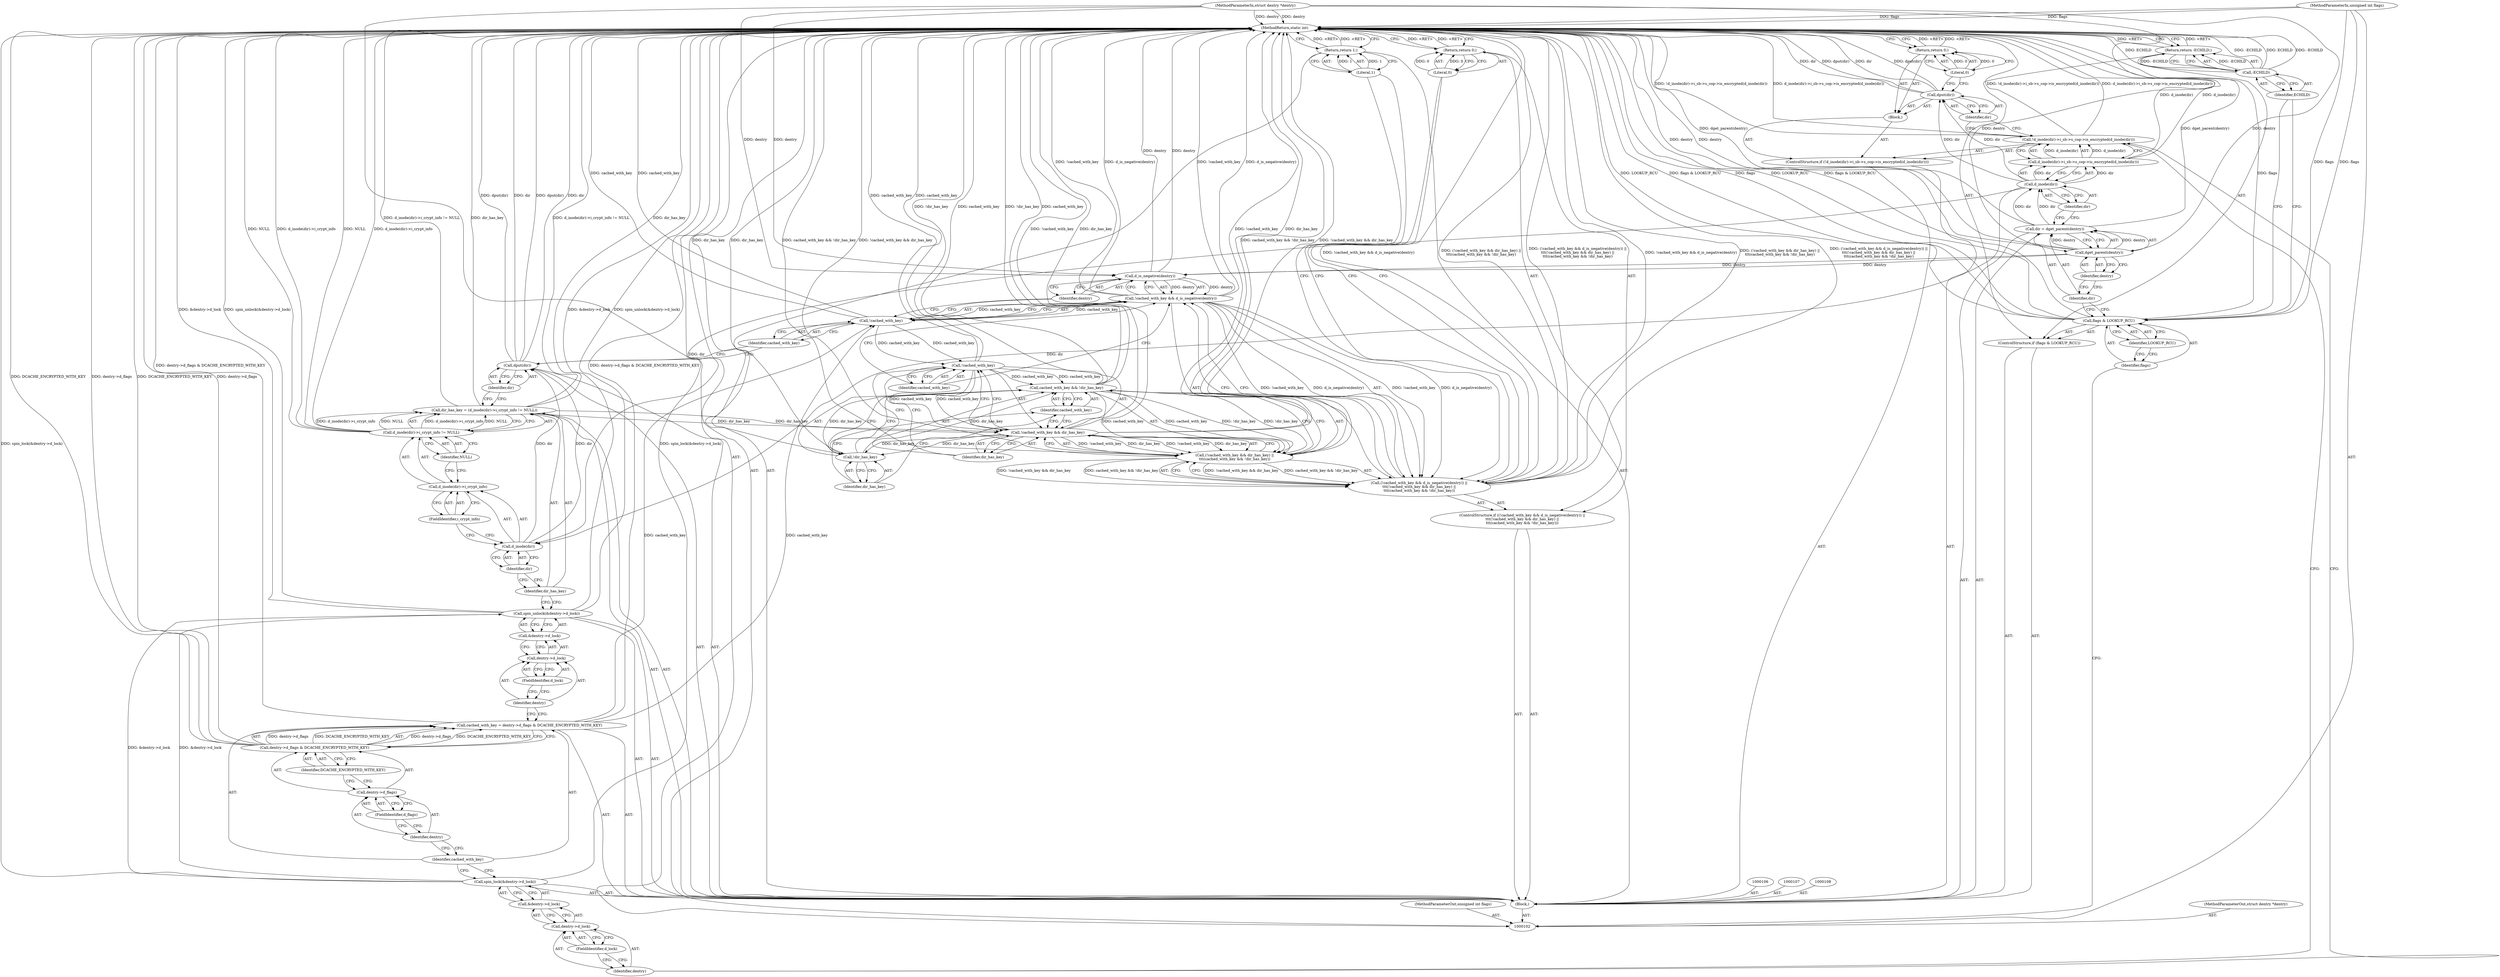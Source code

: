 digraph "0_linux_1b53cf9815bb4744958d41f3795d5d5a1d365e2d" {
"1000177" [label="(MethodReturn,static int)"];
"1000103" [label="(MethodParameterIn,struct dentry *dentry)"];
"1000255" [label="(MethodParameterOut,struct dentry *dentry)"];
"1000104" [label="(MethodParameterIn,unsigned int flags)"];
"1000256" [label="(MethodParameterOut,unsigned int flags)"];
"1000120" [label="(ControlStructure,if (!d_inode(dir)->i_sb->s_cop->is_encrypted(d_inode(dir))))"];
"1000123" [label="(Call,d_inode(dir))"];
"1000121" [label="(Call,!d_inode(dir)->i_sb->s_cop->is_encrypted(d_inode(dir)))"];
"1000124" [label="(Identifier,dir)"];
"1000122" [label="(Call,d_inode(dir)->i_sb->s_cop->is_encrypted(d_inode(dir)))"];
"1000125" [label="(Block,)"];
"1000126" [label="(Call,dput(dir))"];
"1000127" [label="(Identifier,dir)"];
"1000129" [label="(Literal,0)"];
"1000128" [label="(Return,return 0;)"];
"1000131" [label="(Call,&dentry->d_lock)"];
"1000132" [label="(Call,dentry->d_lock)"];
"1000133" [label="(Identifier,dentry)"];
"1000130" [label="(Call,spin_lock(&dentry->d_lock))"];
"1000134" [label="(FieldIdentifier,d_lock)"];
"1000135" [label="(Call,cached_with_key = dentry->d_flags & DCACHE_ENCRYPTED_WITH_KEY)"];
"1000136" [label="(Identifier,cached_with_key)"];
"1000137" [label="(Call,dentry->d_flags & DCACHE_ENCRYPTED_WITH_KEY)"];
"1000138" [label="(Call,dentry->d_flags)"];
"1000139" [label="(Identifier,dentry)"];
"1000140" [label="(FieldIdentifier,d_flags)"];
"1000141" [label="(Identifier,DCACHE_ENCRYPTED_WITH_KEY)"];
"1000143" [label="(Call,&dentry->d_lock)"];
"1000144" [label="(Call,dentry->d_lock)"];
"1000145" [label="(Identifier,dentry)"];
"1000142" [label="(Call,spin_unlock(&dentry->d_lock))"];
"1000146" [label="(FieldIdentifier,d_lock)"];
"1000147" [label="(Call,dir_has_key = (d_inode(dir)->i_crypt_info != NULL))"];
"1000148" [label="(Identifier,dir_has_key)"];
"1000149" [label="(Call,d_inode(dir)->i_crypt_info != NULL)"];
"1000150" [label="(Call,d_inode(dir)->i_crypt_info)"];
"1000151" [label="(Call,d_inode(dir))"];
"1000152" [label="(Identifier,dir)"];
"1000153" [label="(FieldIdentifier,i_crypt_info)"];
"1000154" [label="(Identifier,NULL)"];
"1000105" [label="(Block,)"];
"1000155" [label="(Call,dput(dir))"];
"1000156" [label="(Identifier,dir)"];
"1000157" [label="(ControlStructure,if ((!cached_with_key && d_is_negative(dentry)) ||\n\t\t\t(!cached_with_key && dir_has_key) ||\n\t\t\t(cached_with_key && !dir_has_key)))"];
"1000162" [label="(Call,d_is_negative(dentry))"];
"1000163" [label="(Identifier,dentry)"];
"1000158" [label="(Call,(!cached_with_key && d_is_negative(dentry)) ||\n\t\t\t(!cached_with_key && dir_has_key) ||\n\t\t\t(cached_with_key && !dir_has_key))"];
"1000159" [label="(Call,!cached_with_key && d_is_negative(dentry))"];
"1000160" [label="(Call,!cached_with_key)"];
"1000161" [label="(Identifier,cached_with_key)"];
"1000168" [label="(Identifier,dir_has_key)"];
"1000164" [label="(Call,(!cached_with_key && dir_has_key) ||\n\t\t\t(cached_with_key && !dir_has_key))"];
"1000165" [label="(Call,!cached_with_key && dir_has_key)"];
"1000166" [label="(Call,!cached_with_key)"];
"1000167" [label="(Identifier,cached_with_key)"];
"1000171" [label="(Call,!dir_has_key)"];
"1000172" [label="(Identifier,dir_has_key)"];
"1000169" [label="(Call,cached_with_key && !dir_has_key)"];
"1000170" [label="(Identifier,cached_with_key)"];
"1000173" [label="(Return,return 0;)"];
"1000174" [label="(Literal,0)"];
"1000175" [label="(Return,return 1;)"];
"1000176" [label="(Literal,1)"];
"1000112" [label="(Identifier,LOOKUP_RCU)"];
"1000109" [label="(ControlStructure,if (flags & LOOKUP_RCU))"];
"1000110" [label="(Call,flags & LOOKUP_RCU)"];
"1000111" [label="(Identifier,flags)"];
"1000115" [label="(Identifier,ECHILD)"];
"1000113" [label="(Return,return -ECHILD;)"];
"1000114" [label="(Call,-ECHILD)"];
"1000116" [label="(Call,dir = dget_parent(dentry))"];
"1000117" [label="(Identifier,dir)"];
"1000119" [label="(Identifier,dentry)"];
"1000118" [label="(Call,dget_parent(dentry))"];
"1000177" -> "1000102"  [label="AST: "];
"1000177" -> "1000113"  [label="CFG: "];
"1000177" -> "1000128"  [label="CFG: "];
"1000177" -> "1000173"  [label="CFG: "];
"1000177" -> "1000175"  [label="CFG: "];
"1000173" -> "1000177"  [label="DDG: <RET>"];
"1000175" -> "1000177"  [label="DDG: <RET>"];
"1000158" -> "1000177"  [label="DDG: !cached_with_key && d_is_negative(dentry)"];
"1000158" -> "1000177"  [label="DDG: (!cached_with_key && dir_has_key) ||\n\t\t\t(cached_with_key && !dir_has_key)"];
"1000158" -> "1000177"  [label="DDG: (!cached_with_key && d_is_negative(dentry)) ||\n\t\t\t(!cached_with_key && dir_has_key) ||\n\t\t\t(cached_with_key && !dir_has_key)"];
"1000164" -> "1000177"  [label="DDG: cached_with_key && !dir_has_key"];
"1000164" -> "1000177"  [label="DDG: !cached_with_key && dir_has_key"];
"1000104" -> "1000177"  [label="DDG: flags"];
"1000165" -> "1000177"  [label="DDG: !cached_with_key"];
"1000165" -> "1000177"  [label="DDG: dir_has_key"];
"1000126" -> "1000177"  [label="DDG: dir"];
"1000126" -> "1000177"  [label="DDG: dput(dir)"];
"1000116" -> "1000177"  [label="DDG: dget_parent(dentry)"];
"1000110" -> "1000177"  [label="DDG: LOOKUP_RCU"];
"1000110" -> "1000177"  [label="DDG: flags & LOOKUP_RCU"];
"1000110" -> "1000177"  [label="DDG: flags"];
"1000149" -> "1000177"  [label="DDG: NULL"];
"1000149" -> "1000177"  [label="DDG: d_inode(dir)->i_crypt_info"];
"1000118" -> "1000177"  [label="DDG: dentry"];
"1000135" -> "1000177"  [label="DDG: dentry->d_flags & DCACHE_ENCRYPTED_WITH_KEY"];
"1000130" -> "1000177"  [label="DDG: spin_lock(&dentry->d_lock)"];
"1000171" -> "1000177"  [label="DDG: dir_has_key"];
"1000142" -> "1000177"  [label="DDG: spin_unlock(&dentry->d_lock)"];
"1000142" -> "1000177"  [label="DDG: &dentry->d_lock"];
"1000114" -> "1000177"  [label="DDG: -ECHILD"];
"1000114" -> "1000177"  [label="DDG: ECHILD"];
"1000159" -> "1000177"  [label="DDG: !cached_with_key"];
"1000159" -> "1000177"  [label="DDG: d_is_negative(dentry)"];
"1000122" -> "1000177"  [label="DDG: d_inode(dir)"];
"1000137" -> "1000177"  [label="DDG: DCACHE_ENCRYPTED_WITH_KEY"];
"1000137" -> "1000177"  [label="DDG: dentry->d_flags"];
"1000155" -> "1000177"  [label="DDG: dput(dir)"];
"1000155" -> "1000177"  [label="DDG: dir"];
"1000166" -> "1000177"  [label="DDG: cached_with_key"];
"1000103" -> "1000177"  [label="DDG: dentry"];
"1000121" -> "1000177"  [label="DDG: !d_inode(dir)->i_sb->s_cop->is_encrypted(d_inode(dir))"];
"1000121" -> "1000177"  [label="DDG: d_inode(dir)->i_sb->s_cop->is_encrypted(d_inode(dir))"];
"1000147" -> "1000177"  [label="DDG: d_inode(dir)->i_crypt_info != NULL"];
"1000147" -> "1000177"  [label="DDG: dir_has_key"];
"1000169" -> "1000177"  [label="DDG: !dir_has_key"];
"1000169" -> "1000177"  [label="DDG: cached_with_key"];
"1000162" -> "1000177"  [label="DDG: dentry"];
"1000160" -> "1000177"  [label="DDG: cached_with_key"];
"1000128" -> "1000177"  [label="DDG: <RET>"];
"1000113" -> "1000177"  [label="DDG: <RET>"];
"1000103" -> "1000102"  [label="AST: "];
"1000103" -> "1000177"  [label="DDG: dentry"];
"1000103" -> "1000118"  [label="DDG: dentry"];
"1000103" -> "1000162"  [label="DDG: dentry"];
"1000255" -> "1000102"  [label="AST: "];
"1000104" -> "1000102"  [label="AST: "];
"1000104" -> "1000177"  [label="DDG: flags"];
"1000104" -> "1000110"  [label="DDG: flags"];
"1000256" -> "1000102"  [label="AST: "];
"1000120" -> "1000105"  [label="AST: "];
"1000121" -> "1000120"  [label="AST: "];
"1000125" -> "1000120"  [label="AST: "];
"1000123" -> "1000122"  [label="AST: "];
"1000123" -> "1000124"  [label="CFG: "];
"1000124" -> "1000123"  [label="AST: "];
"1000122" -> "1000123"  [label="CFG: "];
"1000123" -> "1000122"  [label="DDG: dir"];
"1000116" -> "1000123"  [label="DDG: dir"];
"1000123" -> "1000126"  [label="DDG: dir"];
"1000123" -> "1000151"  [label="DDG: dir"];
"1000121" -> "1000120"  [label="AST: "];
"1000121" -> "1000122"  [label="CFG: "];
"1000122" -> "1000121"  [label="AST: "];
"1000127" -> "1000121"  [label="CFG: "];
"1000133" -> "1000121"  [label="CFG: "];
"1000121" -> "1000177"  [label="DDG: !d_inode(dir)->i_sb->s_cop->is_encrypted(d_inode(dir))"];
"1000121" -> "1000177"  [label="DDG: d_inode(dir)->i_sb->s_cop->is_encrypted(d_inode(dir))"];
"1000122" -> "1000121"  [label="DDG: d_inode(dir)"];
"1000124" -> "1000123"  [label="AST: "];
"1000124" -> "1000116"  [label="CFG: "];
"1000123" -> "1000124"  [label="CFG: "];
"1000122" -> "1000121"  [label="AST: "];
"1000122" -> "1000123"  [label="CFG: "];
"1000123" -> "1000122"  [label="AST: "];
"1000121" -> "1000122"  [label="CFG: "];
"1000122" -> "1000177"  [label="DDG: d_inode(dir)"];
"1000122" -> "1000121"  [label="DDG: d_inode(dir)"];
"1000123" -> "1000122"  [label="DDG: dir"];
"1000125" -> "1000120"  [label="AST: "];
"1000126" -> "1000125"  [label="AST: "];
"1000128" -> "1000125"  [label="AST: "];
"1000126" -> "1000125"  [label="AST: "];
"1000126" -> "1000127"  [label="CFG: "];
"1000127" -> "1000126"  [label="AST: "];
"1000129" -> "1000126"  [label="CFG: "];
"1000126" -> "1000177"  [label="DDG: dir"];
"1000126" -> "1000177"  [label="DDG: dput(dir)"];
"1000123" -> "1000126"  [label="DDG: dir"];
"1000127" -> "1000126"  [label="AST: "];
"1000127" -> "1000121"  [label="CFG: "];
"1000126" -> "1000127"  [label="CFG: "];
"1000129" -> "1000128"  [label="AST: "];
"1000129" -> "1000126"  [label="CFG: "];
"1000128" -> "1000129"  [label="CFG: "];
"1000129" -> "1000128"  [label="DDG: 0"];
"1000128" -> "1000125"  [label="AST: "];
"1000128" -> "1000129"  [label="CFG: "];
"1000129" -> "1000128"  [label="AST: "];
"1000177" -> "1000128"  [label="CFG: "];
"1000128" -> "1000177"  [label="DDG: <RET>"];
"1000129" -> "1000128"  [label="DDG: 0"];
"1000131" -> "1000130"  [label="AST: "];
"1000131" -> "1000132"  [label="CFG: "];
"1000132" -> "1000131"  [label="AST: "];
"1000130" -> "1000131"  [label="CFG: "];
"1000132" -> "1000131"  [label="AST: "];
"1000132" -> "1000134"  [label="CFG: "];
"1000133" -> "1000132"  [label="AST: "];
"1000134" -> "1000132"  [label="AST: "];
"1000131" -> "1000132"  [label="CFG: "];
"1000133" -> "1000132"  [label="AST: "];
"1000133" -> "1000121"  [label="CFG: "];
"1000134" -> "1000133"  [label="CFG: "];
"1000130" -> "1000105"  [label="AST: "];
"1000130" -> "1000131"  [label="CFG: "];
"1000131" -> "1000130"  [label="AST: "];
"1000136" -> "1000130"  [label="CFG: "];
"1000130" -> "1000177"  [label="DDG: spin_lock(&dentry->d_lock)"];
"1000130" -> "1000142"  [label="DDG: &dentry->d_lock"];
"1000134" -> "1000132"  [label="AST: "];
"1000134" -> "1000133"  [label="CFG: "];
"1000132" -> "1000134"  [label="CFG: "];
"1000135" -> "1000105"  [label="AST: "];
"1000135" -> "1000137"  [label="CFG: "];
"1000136" -> "1000135"  [label="AST: "];
"1000137" -> "1000135"  [label="AST: "];
"1000145" -> "1000135"  [label="CFG: "];
"1000135" -> "1000177"  [label="DDG: dentry->d_flags & DCACHE_ENCRYPTED_WITH_KEY"];
"1000137" -> "1000135"  [label="DDG: dentry->d_flags"];
"1000137" -> "1000135"  [label="DDG: DCACHE_ENCRYPTED_WITH_KEY"];
"1000135" -> "1000160"  [label="DDG: cached_with_key"];
"1000136" -> "1000135"  [label="AST: "];
"1000136" -> "1000130"  [label="CFG: "];
"1000139" -> "1000136"  [label="CFG: "];
"1000137" -> "1000135"  [label="AST: "];
"1000137" -> "1000141"  [label="CFG: "];
"1000138" -> "1000137"  [label="AST: "];
"1000141" -> "1000137"  [label="AST: "];
"1000135" -> "1000137"  [label="CFG: "];
"1000137" -> "1000177"  [label="DDG: DCACHE_ENCRYPTED_WITH_KEY"];
"1000137" -> "1000177"  [label="DDG: dentry->d_flags"];
"1000137" -> "1000135"  [label="DDG: dentry->d_flags"];
"1000137" -> "1000135"  [label="DDG: DCACHE_ENCRYPTED_WITH_KEY"];
"1000138" -> "1000137"  [label="AST: "];
"1000138" -> "1000140"  [label="CFG: "];
"1000139" -> "1000138"  [label="AST: "];
"1000140" -> "1000138"  [label="AST: "];
"1000141" -> "1000138"  [label="CFG: "];
"1000139" -> "1000138"  [label="AST: "];
"1000139" -> "1000136"  [label="CFG: "];
"1000140" -> "1000139"  [label="CFG: "];
"1000140" -> "1000138"  [label="AST: "];
"1000140" -> "1000139"  [label="CFG: "];
"1000138" -> "1000140"  [label="CFG: "];
"1000141" -> "1000137"  [label="AST: "];
"1000141" -> "1000138"  [label="CFG: "];
"1000137" -> "1000141"  [label="CFG: "];
"1000143" -> "1000142"  [label="AST: "];
"1000143" -> "1000144"  [label="CFG: "];
"1000144" -> "1000143"  [label="AST: "];
"1000142" -> "1000143"  [label="CFG: "];
"1000144" -> "1000143"  [label="AST: "];
"1000144" -> "1000146"  [label="CFG: "];
"1000145" -> "1000144"  [label="AST: "];
"1000146" -> "1000144"  [label="AST: "];
"1000143" -> "1000144"  [label="CFG: "];
"1000145" -> "1000144"  [label="AST: "];
"1000145" -> "1000135"  [label="CFG: "];
"1000146" -> "1000145"  [label="CFG: "];
"1000142" -> "1000105"  [label="AST: "];
"1000142" -> "1000143"  [label="CFG: "];
"1000143" -> "1000142"  [label="AST: "];
"1000148" -> "1000142"  [label="CFG: "];
"1000142" -> "1000177"  [label="DDG: spin_unlock(&dentry->d_lock)"];
"1000142" -> "1000177"  [label="DDG: &dentry->d_lock"];
"1000130" -> "1000142"  [label="DDG: &dentry->d_lock"];
"1000146" -> "1000144"  [label="AST: "];
"1000146" -> "1000145"  [label="CFG: "];
"1000144" -> "1000146"  [label="CFG: "];
"1000147" -> "1000105"  [label="AST: "];
"1000147" -> "1000149"  [label="CFG: "];
"1000148" -> "1000147"  [label="AST: "];
"1000149" -> "1000147"  [label="AST: "];
"1000156" -> "1000147"  [label="CFG: "];
"1000147" -> "1000177"  [label="DDG: d_inode(dir)->i_crypt_info != NULL"];
"1000147" -> "1000177"  [label="DDG: dir_has_key"];
"1000149" -> "1000147"  [label="DDG: d_inode(dir)->i_crypt_info"];
"1000149" -> "1000147"  [label="DDG: NULL"];
"1000147" -> "1000165"  [label="DDG: dir_has_key"];
"1000148" -> "1000147"  [label="AST: "];
"1000148" -> "1000142"  [label="CFG: "];
"1000152" -> "1000148"  [label="CFG: "];
"1000149" -> "1000147"  [label="AST: "];
"1000149" -> "1000154"  [label="CFG: "];
"1000150" -> "1000149"  [label="AST: "];
"1000154" -> "1000149"  [label="AST: "];
"1000147" -> "1000149"  [label="CFG: "];
"1000149" -> "1000177"  [label="DDG: NULL"];
"1000149" -> "1000177"  [label="DDG: d_inode(dir)->i_crypt_info"];
"1000149" -> "1000147"  [label="DDG: d_inode(dir)->i_crypt_info"];
"1000149" -> "1000147"  [label="DDG: NULL"];
"1000150" -> "1000149"  [label="AST: "];
"1000150" -> "1000153"  [label="CFG: "];
"1000151" -> "1000150"  [label="AST: "];
"1000153" -> "1000150"  [label="AST: "];
"1000154" -> "1000150"  [label="CFG: "];
"1000151" -> "1000150"  [label="AST: "];
"1000151" -> "1000152"  [label="CFG: "];
"1000152" -> "1000151"  [label="AST: "];
"1000153" -> "1000151"  [label="CFG: "];
"1000123" -> "1000151"  [label="DDG: dir"];
"1000151" -> "1000155"  [label="DDG: dir"];
"1000152" -> "1000151"  [label="AST: "];
"1000152" -> "1000148"  [label="CFG: "];
"1000151" -> "1000152"  [label="CFG: "];
"1000153" -> "1000150"  [label="AST: "];
"1000153" -> "1000151"  [label="CFG: "];
"1000150" -> "1000153"  [label="CFG: "];
"1000154" -> "1000149"  [label="AST: "];
"1000154" -> "1000150"  [label="CFG: "];
"1000149" -> "1000154"  [label="CFG: "];
"1000105" -> "1000102"  [label="AST: "];
"1000106" -> "1000105"  [label="AST: "];
"1000107" -> "1000105"  [label="AST: "];
"1000108" -> "1000105"  [label="AST: "];
"1000109" -> "1000105"  [label="AST: "];
"1000116" -> "1000105"  [label="AST: "];
"1000120" -> "1000105"  [label="AST: "];
"1000130" -> "1000105"  [label="AST: "];
"1000135" -> "1000105"  [label="AST: "];
"1000142" -> "1000105"  [label="AST: "];
"1000147" -> "1000105"  [label="AST: "];
"1000155" -> "1000105"  [label="AST: "];
"1000157" -> "1000105"  [label="AST: "];
"1000175" -> "1000105"  [label="AST: "];
"1000155" -> "1000105"  [label="AST: "];
"1000155" -> "1000156"  [label="CFG: "];
"1000156" -> "1000155"  [label="AST: "];
"1000161" -> "1000155"  [label="CFG: "];
"1000155" -> "1000177"  [label="DDG: dput(dir)"];
"1000155" -> "1000177"  [label="DDG: dir"];
"1000151" -> "1000155"  [label="DDG: dir"];
"1000156" -> "1000155"  [label="AST: "];
"1000156" -> "1000147"  [label="CFG: "];
"1000155" -> "1000156"  [label="CFG: "];
"1000157" -> "1000105"  [label="AST: "];
"1000158" -> "1000157"  [label="AST: "];
"1000173" -> "1000157"  [label="AST: "];
"1000162" -> "1000159"  [label="AST: "];
"1000162" -> "1000163"  [label="CFG: "];
"1000163" -> "1000162"  [label="AST: "];
"1000159" -> "1000162"  [label="CFG: "];
"1000162" -> "1000177"  [label="DDG: dentry"];
"1000162" -> "1000159"  [label="DDG: dentry"];
"1000118" -> "1000162"  [label="DDG: dentry"];
"1000103" -> "1000162"  [label="DDG: dentry"];
"1000163" -> "1000162"  [label="AST: "];
"1000163" -> "1000160"  [label="CFG: "];
"1000162" -> "1000163"  [label="CFG: "];
"1000158" -> "1000157"  [label="AST: "];
"1000158" -> "1000159"  [label="CFG: "];
"1000158" -> "1000164"  [label="CFG: "];
"1000159" -> "1000158"  [label="AST: "];
"1000164" -> "1000158"  [label="AST: "];
"1000174" -> "1000158"  [label="CFG: "];
"1000176" -> "1000158"  [label="CFG: "];
"1000158" -> "1000177"  [label="DDG: !cached_with_key && d_is_negative(dentry)"];
"1000158" -> "1000177"  [label="DDG: (!cached_with_key && dir_has_key) ||\n\t\t\t(cached_with_key && !dir_has_key)"];
"1000158" -> "1000177"  [label="DDG: (!cached_with_key && d_is_negative(dentry)) ||\n\t\t\t(!cached_with_key && dir_has_key) ||\n\t\t\t(cached_with_key && !dir_has_key)"];
"1000159" -> "1000158"  [label="DDG: !cached_with_key"];
"1000159" -> "1000158"  [label="DDG: d_is_negative(dentry)"];
"1000164" -> "1000158"  [label="DDG: !cached_with_key && dir_has_key"];
"1000164" -> "1000158"  [label="DDG: cached_with_key && !dir_has_key"];
"1000159" -> "1000158"  [label="AST: "];
"1000159" -> "1000160"  [label="CFG: "];
"1000159" -> "1000162"  [label="CFG: "];
"1000160" -> "1000159"  [label="AST: "];
"1000162" -> "1000159"  [label="AST: "];
"1000167" -> "1000159"  [label="CFG: "];
"1000158" -> "1000159"  [label="CFG: "];
"1000159" -> "1000177"  [label="DDG: !cached_with_key"];
"1000159" -> "1000177"  [label="DDG: d_is_negative(dentry)"];
"1000159" -> "1000158"  [label="DDG: !cached_with_key"];
"1000159" -> "1000158"  [label="DDG: d_is_negative(dentry)"];
"1000160" -> "1000159"  [label="DDG: cached_with_key"];
"1000162" -> "1000159"  [label="DDG: dentry"];
"1000160" -> "1000159"  [label="AST: "];
"1000160" -> "1000161"  [label="CFG: "];
"1000161" -> "1000160"  [label="AST: "];
"1000163" -> "1000160"  [label="CFG: "];
"1000159" -> "1000160"  [label="CFG: "];
"1000160" -> "1000177"  [label="DDG: cached_with_key"];
"1000160" -> "1000159"  [label="DDG: cached_with_key"];
"1000135" -> "1000160"  [label="DDG: cached_with_key"];
"1000160" -> "1000166"  [label="DDG: cached_with_key"];
"1000161" -> "1000160"  [label="AST: "];
"1000161" -> "1000155"  [label="CFG: "];
"1000160" -> "1000161"  [label="CFG: "];
"1000168" -> "1000165"  [label="AST: "];
"1000168" -> "1000166"  [label="CFG: "];
"1000165" -> "1000168"  [label="CFG: "];
"1000164" -> "1000158"  [label="AST: "];
"1000164" -> "1000165"  [label="CFG: "];
"1000164" -> "1000169"  [label="CFG: "];
"1000165" -> "1000164"  [label="AST: "];
"1000169" -> "1000164"  [label="AST: "];
"1000158" -> "1000164"  [label="CFG: "];
"1000164" -> "1000177"  [label="DDG: cached_with_key && !dir_has_key"];
"1000164" -> "1000177"  [label="DDG: !cached_with_key && dir_has_key"];
"1000164" -> "1000158"  [label="DDG: !cached_with_key && dir_has_key"];
"1000164" -> "1000158"  [label="DDG: cached_with_key && !dir_has_key"];
"1000165" -> "1000164"  [label="DDG: !cached_with_key"];
"1000165" -> "1000164"  [label="DDG: dir_has_key"];
"1000169" -> "1000164"  [label="DDG: cached_with_key"];
"1000169" -> "1000164"  [label="DDG: !dir_has_key"];
"1000165" -> "1000164"  [label="AST: "];
"1000165" -> "1000166"  [label="CFG: "];
"1000165" -> "1000168"  [label="CFG: "];
"1000166" -> "1000165"  [label="AST: "];
"1000168" -> "1000165"  [label="AST: "];
"1000170" -> "1000165"  [label="CFG: "];
"1000164" -> "1000165"  [label="CFG: "];
"1000165" -> "1000177"  [label="DDG: !cached_with_key"];
"1000165" -> "1000177"  [label="DDG: dir_has_key"];
"1000165" -> "1000164"  [label="DDG: !cached_with_key"];
"1000165" -> "1000164"  [label="DDG: dir_has_key"];
"1000166" -> "1000165"  [label="DDG: cached_with_key"];
"1000147" -> "1000165"  [label="DDG: dir_has_key"];
"1000165" -> "1000171"  [label="DDG: dir_has_key"];
"1000166" -> "1000165"  [label="AST: "];
"1000166" -> "1000167"  [label="CFG: "];
"1000167" -> "1000166"  [label="AST: "];
"1000168" -> "1000166"  [label="CFG: "];
"1000165" -> "1000166"  [label="CFG: "];
"1000166" -> "1000177"  [label="DDG: cached_with_key"];
"1000166" -> "1000165"  [label="DDG: cached_with_key"];
"1000160" -> "1000166"  [label="DDG: cached_with_key"];
"1000166" -> "1000169"  [label="DDG: cached_with_key"];
"1000167" -> "1000166"  [label="AST: "];
"1000167" -> "1000159"  [label="CFG: "];
"1000166" -> "1000167"  [label="CFG: "];
"1000171" -> "1000169"  [label="AST: "];
"1000171" -> "1000172"  [label="CFG: "];
"1000172" -> "1000171"  [label="AST: "];
"1000169" -> "1000171"  [label="CFG: "];
"1000171" -> "1000177"  [label="DDG: dir_has_key"];
"1000171" -> "1000169"  [label="DDG: dir_has_key"];
"1000165" -> "1000171"  [label="DDG: dir_has_key"];
"1000172" -> "1000171"  [label="AST: "];
"1000172" -> "1000170"  [label="CFG: "];
"1000171" -> "1000172"  [label="CFG: "];
"1000169" -> "1000164"  [label="AST: "];
"1000169" -> "1000170"  [label="CFG: "];
"1000169" -> "1000171"  [label="CFG: "];
"1000170" -> "1000169"  [label="AST: "];
"1000171" -> "1000169"  [label="AST: "];
"1000164" -> "1000169"  [label="CFG: "];
"1000169" -> "1000177"  [label="DDG: !dir_has_key"];
"1000169" -> "1000177"  [label="DDG: cached_with_key"];
"1000169" -> "1000164"  [label="DDG: cached_with_key"];
"1000169" -> "1000164"  [label="DDG: !dir_has_key"];
"1000166" -> "1000169"  [label="DDG: cached_with_key"];
"1000171" -> "1000169"  [label="DDG: dir_has_key"];
"1000170" -> "1000169"  [label="AST: "];
"1000170" -> "1000165"  [label="CFG: "];
"1000172" -> "1000170"  [label="CFG: "];
"1000169" -> "1000170"  [label="CFG: "];
"1000173" -> "1000157"  [label="AST: "];
"1000173" -> "1000174"  [label="CFG: "];
"1000174" -> "1000173"  [label="AST: "];
"1000177" -> "1000173"  [label="CFG: "];
"1000173" -> "1000177"  [label="DDG: <RET>"];
"1000174" -> "1000173"  [label="DDG: 0"];
"1000174" -> "1000173"  [label="AST: "];
"1000174" -> "1000158"  [label="CFG: "];
"1000173" -> "1000174"  [label="CFG: "];
"1000174" -> "1000173"  [label="DDG: 0"];
"1000175" -> "1000105"  [label="AST: "];
"1000175" -> "1000176"  [label="CFG: "];
"1000176" -> "1000175"  [label="AST: "];
"1000177" -> "1000175"  [label="CFG: "];
"1000175" -> "1000177"  [label="DDG: <RET>"];
"1000176" -> "1000175"  [label="DDG: 1"];
"1000176" -> "1000175"  [label="AST: "];
"1000176" -> "1000158"  [label="CFG: "];
"1000175" -> "1000176"  [label="CFG: "];
"1000176" -> "1000175"  [label="DDG: 1"];
"1000112" -> "1000110"  [label="AST: "];
"1000112" -> "1000111"  [label="CFG: "];
"1000110" -> "1000112"  [label="CFG: "];
"1000109" -> "1000105"  [label="AST: "];
"1000110" -> "1000109"  [label="AST: "];
"1000113" -> "1000109"  [label="AST: "];
"1000110" -> "1000109"  [label="AST: "];
"1000110" -> "1000112"  [label="CFG: "];
"1000111" -> "1000110"  [label="AST: "];
"1000112" -> "1000110"  [label="AST: "];
"1000115" -> "1000110"  [label="CFG: "];
"1000117" -> "1000110"  [label="CFG: "];
"1000110" -> "1000177"  [label="DDG: LOOKUP_RCU"];
"1000110" -> "1000177"  [label="DDG: flags & LOOKUP_RCU"];
"1000110" -> "1000177"  [label="DDG: flags"];
"1000104" -> "1000110"  [label="DDG: flags"];
"1000111" -> "1000110"  [label="AST: "];
"1000111" -> "1000102"  [label="CFG: "];
"1000112" -> "1000111"  [label="CFG: "];
"1000115" -> "1000114"  [label="AST: "];
"1000115" -> "1000110"  [label="CFG: "];
"1000114" -> "1000115"  [label="CFG: "];
"1000113" -> "1000109"  [label="AST: "];
"1000113" -> "1000114"  [label="CFG: "];
"1000114" -> "1000113"  [label="AST: "];
"1000177" -> "1000113"  [label="CFG: "];
"1000113" -> "1000177"  [label="DDG: <RET>"];
"1000114" -> "1000113"  [label="DDG: -ECHILD"];
"1000114" -> "1000113"  [label="AST: "];
"1000114" -> "1000115"  [label="CFG: "];
"1000115" -> "1000114"  [label="AST: "];
"1000113" -> "1000114"  [label="CFG: "];
"1000114" -> "1000177"  [label="DDG: -ECHILD"];
"1000114" -> "1000177"  [label="DDG: ECHILD"];
"1000114" -> "1000113"  [label="DDG: -ECHILD"];
"1000116" -> "1000105"  [label="AST: "];
"1000116" -> "1000118"  [label="CFG: "];
"1000117" -> "1000116"  [label="AST: "];
"1000118" -> "1000116"  [label="AST: "];
"1000124" -> "1000116"  [label="CFG: "];
"1000116" -> "1000177"  [label="DDG: dget_parent(dentry)"];
"1000118" -> "1000116"  [label="DDG: dentry"];
"1000116" -> "1000123"  [label="DDG: dir"];
"1000117" -> "1000116"  [label="AST: "];
"1000117" -> "1000110"  [label="CFG: "];
"1000119" -> "1000117"  [label="CFG: "];
"1000119" -> "1000118"  [label="AST: "];
"1000119" -> "1000117"  [label="CFG: "];
"1000118" -> "1000119"  [label="CFG: "];
"1000118" -> "1000116"  [label="AST: "];
"1000118" -> "1000119"  [label="CFG: "];
"1000119" -> "1000118"  [label="AST: "];
"1000116" -> "1000118"  [label="CFG: "];
"1000118" -> "1000177"  [label="DDG: dentry"];
"1000118" -> "1000116"  [label="DDG: dentry"];
"1000103" -> "1000118"  [label="DDG: dentry"];
"1000118" -> "1000162"  [label="DDG: dentry"];
}
